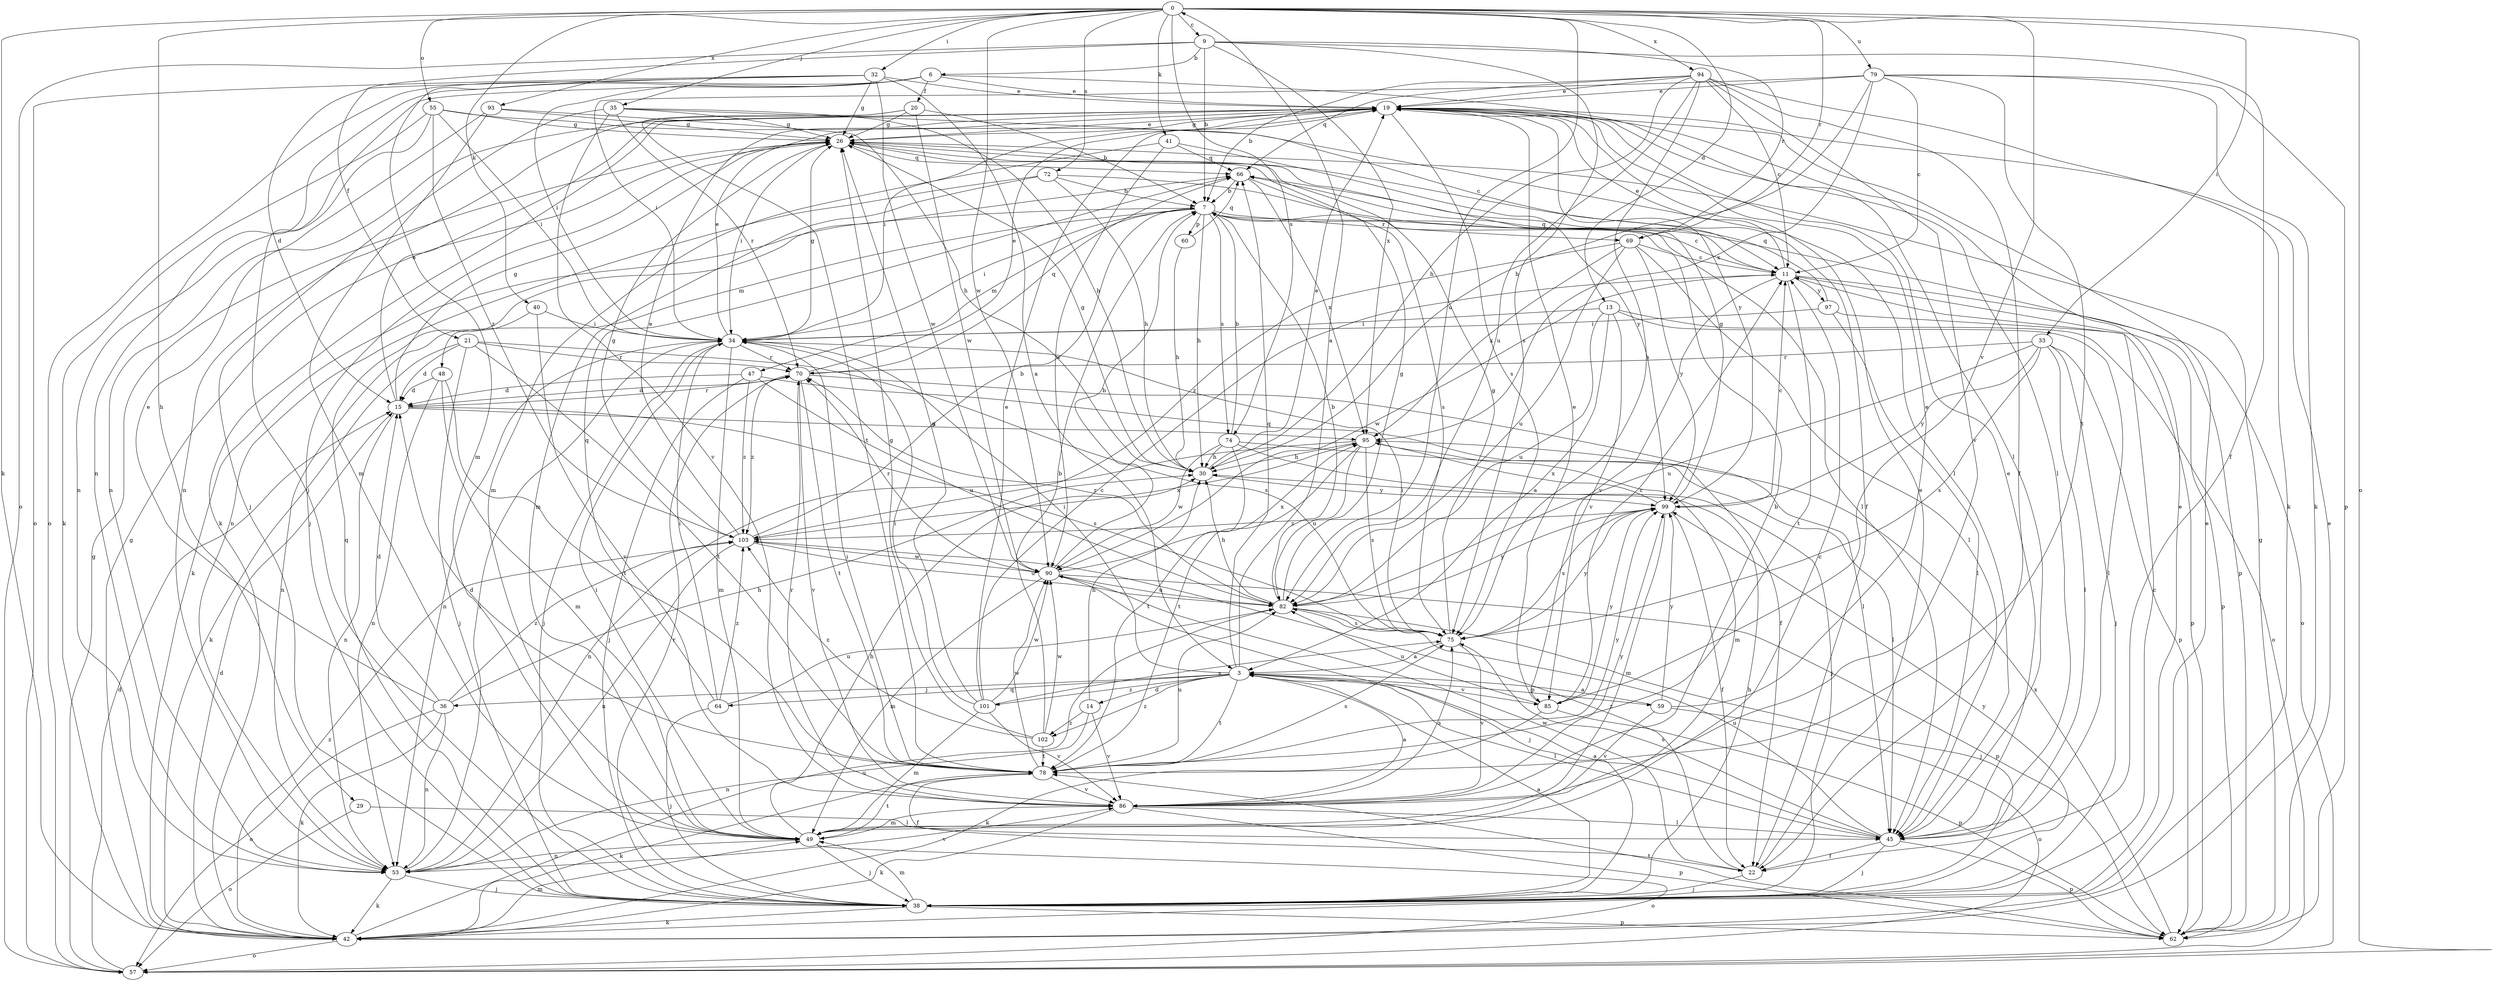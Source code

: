 strict digraph  {
0;
3;
6;
7;
9;
11;
13;
14;
15;
19;
20;
21;
22;
26;
29;
30;
32;
33;
34;
35;
36;
38;
40;
41;
42;
45;
47;
48;
49;
53;
55;
57;
59;
60;
62;
64;
66;
69;
70;
72;
74;
75;
78;
79;
82;
85;
86;
90;
93;
94;
95;
97;
99;
101;
102;
103;
0 -> 9  [label=c];
0 -> 13  [label=d];
0 -> 29  [label=h];
0 -> 32  [label=i];
0 -> 33  [label=i];
0 -> 35  [label=j];
0 -> 40  [label=k];
0 -> 41  [label=k];
0 -> 42  [label=k];
0 -> 55  [label=o];
0 -> 57  [label=o];
0 -> 69  [label=r];
0 -> 72  [label=s];
0 -> 74  [label=s];
0 -> 79  [label=u];
0 -> 82  [label=u];
0 -> 85  [label=v];
0 -> 90  [label=w];
0 -> 93  [label=x];
0 -> 94  [label=x];
3 -> 0  [label=a];
3 -> 14  [label=d];
3 -> 34  [label=i];
3 -> 36  [label=j];
3 -> 45  [label=l];
3 -> 59  [label=p];
3 -> 64  [label=q];
3 -> 66  [label=q];
3 -> 78  [label=t];
3 -> 85  [label=v];
3 -> 101  [label=z];
3 -> 102  [label=z];
6 -> 19  [label=e];
6 -> 20  [label=f];
6 -> 34  [label=i];
6 -> 38  [label=j];
6 -> 45  [label=l];
6 -> 53  [label=n];
6 -> 57  [label=o];
7 -> 11  [label=c];
7 -> 30  [label=h];
7 -> 34  [label=i];
7 -> 42  [label=k];
7 -> 47  [label=m];
7 -> 48  [label=m];
7 -> 60  [label=p];
7 -> 62  [label=p];
7 -> 69  [label=r];
7 -> 74  [label=s];
9 -> 6  [label=b];
9 -> 7  [label=b];
9 -> 21  [label=f];
9 -> 22  [label=f];
9 -> 57  [label=o];
9 -> 69  [label=r];
9 -> 75  [label=s];
9 -> 95  [label=x];
11 -> 19  [label=e];
11 -> 57  [label=o];
11 -> 62  [label=p];
11 -> 66  [label=q];
11 -> 78  [label=t];
11 -> 85  [label=v];
11 -> 90  [label=w];
11 -> 97  [label=y];
13 -> 3  [label=a];
13 -> 34  [label=i];
13 -> 45  [label=l];
13 -> 57  [label=o];
13 -> 82  [label=u];
13 -> 85  [label=v];
14 -> 30  [label=h];
14 -> 53  [label=n];
14 -> 86  [label=v];
14 -> 102  [label=z];
15 -> 19  [label=e];
15 -> 26  [label=g];
15 -> 53  [label=n];
15 -> 70  [label=r];
15 -> 75  [label=s];
15 -> 95  [label=x];
19 -> 26  [label=g];
19 -> 34  [label=i];
19 -> 42  [label=k];
19 -> 45  [label=l];
19 -> 75  [label=s];
19 -> 99  [label=y];
20 -> 7  [label=b];
20 -> 26  [label=g];
20 -> 53  [label=n];
20 -> 78  [label=t];
20 -> 90  [label=w];
21 -> 15  [label=d];
21 -> 38  [label=j];
21 -> 42  [label=k];
21 -> 70  [label=r];
21 -> 75  [label=s];
21 -> 78  [label=t];
22 -> 19  [label=e];
22 -> 38  [label=j];
22 -> 90  [label=w];
22 -> 103  [label=z];
26 -> 19  [label=e];
26 -> 22  [label=f];
26 -> 34  [label=i];
26 -> 38  [label=j];
26 -> 66  [label=q];
29 -> 45  [label=l];
29 -> 57  [label=o];
30 -> 19  [label=e];
30 -> 26  [label=g];
30 -> 99  [label=y];
32 -> 3  [label=a];
32 -> 15  [label=d];
32 -> 19  [label=e];
32 -> 26  [label=g];
32 -> 49  [label=m];
32 -> 57  [label=o];
32 -> 90  [label=w];
33 -> 38  [label=j];
33 -> 45  [label=l];
33 -> 62  [label=p];
33 -> 70  [label=r];
33 -> 75  [label=s];
33 -> 82  [label=u];
33 -> 99  [label=y];
34 -> 19  [label=e];
34 -> 26  [label=g];
34 -> 38  [label=j];
34 -> 49  [label=m];
34 -> 53  [label=n];
34 -> 70  [label=r];
35 -> 11  [label=c];
35 -> 26  [label=g];
35 -> 30  [label=h];
35 -> 38  [label=j];
35 -> 70  [label=r];
35 -> 86  [label=v];
36 -> 15  [label=d];
36 -> 19  [label=e];
36 -> 30  [label=h];
36 -> 42  [label=k];
36 -> 53  [label=n];
36 -> 57  [label=o];
36 -> 103  [label=z];
38 -> 3  [label=a];
38 -> 11  [label=c];
38 -> 19  [label=e];
38 -> 30  [label=h];
38 -> 42  [label=k];
38 -> 49  [label=m];
38 -> 62  [label=p];
38 -> 66  [label=q];
38 -> 70  [label=r];
38 -> 99  [label=y];
40 -> 34  [label=i];
40 -> 53  [label=n];
40 -> 86  [label=v];
41 -> 49  [label=m];
41 -> 66  [label=q];
41 -> 90  [label=w];
41 -> 99  [label=y];
42 -> 15  [label=d];
42 -> 19  [label=e];
42 -> 26  [label=g];
42 -> 49  [label=m];
42 -> 57  [label=o];
42 -> 82  [label=u];
42 -> 103  [label=z];
45 -> 3  [label=a];
45 -> 19  [label=e];
45 -> 22  [label=f];
45 -> 38  [label=j];
45 -> 62  [label=p];
45 -> 75  [label=s];
45 -> 82  [label=u];
47 -> 15  [label=d];
47 -> 22  [label=f];
47 -> 38  [label=j];
47 -> 82  [label=u];
47 -> 103  [label=z];
48 -> 15  [label=d];
48 -> 49  [label=m];
48 -> 53  [label=n];
48 -> 78  [label=t];
49 -> 11  [label=c];
49 -> 30  [label=h];
49 -> 34  [label=i];
49 -> 38  [label=j];
49 -> 53  [label=n];
49 -> 57  [label=o];
49 -> 78  [label=t];
53 -> 34  [label=i];
53 -> 38  [label=j];
53 -> 42  [label=k];
53 -> 86  [label=v];
55 -> 26  [label=g];
55 -> 34  [label=i];
55 -> 42  [label=k];
55 -> 45  [label=l];
55 -> 53  [label=n];
55 -> 103  [label=z];
57 -> 15  [label=d];
57 -> 26  [label=g];
59 -> 3  [label=a];
59 -> 19  [label=e];
59 -> 57  [label=o];
59 -> 86  [label=v];
59 -> 99  [label=y];
60 -> 30  [label=h];
60 -> 66  [label=q];
62 -> 19  [label=e];
62 -> 26  [label=g];
62 -> 78  [label=t];
62 -> 95  [label=x];
64 -> 34  [label=i];
64 -> 38  [label=j];
64 -> 66  [label=q];
64 -> 82  [label=u];
64 -> 103  [label=z];
66 -> 7  [label=b];
66 -> 75  [label=s];
66 -> 95  [label=x];
69 -> 11  [label=c];
69 -> 45  [label=l];
69 -> 82  [label=u];
69 -> 95  [label=x];
69 -> 99  [label=y];
69 -> 103  [label=z];
70 -> 15  [label=d];
70 -> 19  [label=e];
70 -> 45  [label=l];
70 -> 66  [label=q];
70 -> 78  [label=t];
70 -> 86  [label=v];
70 -> 103  [label=z];
72 -> 7  [label=b];
72 -> 30  [label=h];
72 -> 45  [label=l];
72 -> 49  [label=m];
72 -> 53  [label=n];
74 -> 7  [label=b];
74 -> 30  [label=h];
74 -> 38  [label=j];
74 -> 45  [label=l];
74 -> 78  [label=t];
74 -> 90  [label=w];
75 -> 3  [label=a];
75 -> 26  [label=g];
75 -> 34  [label=i];
75 -> 86  [label=v];
75 -> 99  [label=y];
78 -> 15  [label=d];
78 -> 22  [label=f];
78 -> 34  [label=i];
78 -> 42  [label=k];
78 -> 75  [label=s];
78 -> 82  [label=u];
78 -> 86  [label=v];
78 -> 90  [label=w];
78 -> 99  [label=y];
79 -> 11  [label=c];
79 -> 19  [label=e];
79 -> 30  [label=h];
79 -> 34  [label=i];
79 -> 42  [label=k];
79 -> 62  [label=p];
79 -> 78  [label=t];
79 -> 95  [label=x];
82 -> 7  [label=b];
82 -> 26  [label=g];
82 -> 30  [label=h];
82 -> 38  [label=j];
82 -> 70  [label=r];
82 -> 75  [label=s];
82 -> 99  [label=y];
85 -> 11  [label=c];
85 -> 19  [label=e];
85 -> 42  [label=k];
85 -> 62  [label=p];
85 -> 82  [label=u];
85 -> 99  [label=y];
86 -> 3  [label=a];
86 -> 7  [label=b];
86 -> 42  [label=k];
86 -> 45  [label=l];
86 -> 49  [label=m];
86 -> 62  [label=p];
86 -> 70  [label=r];
86 -> 75  [label=s];
86 -> 99  [label=y];
90 -> 7  [label=b];
90 -> 38  [label=j];
90 -> 49  [label=m];
90 -> 62  [label=p];
90 -> 70  [label=r];
90 -> 82  [label=u];
90 -> 95  [label=x];
93 -> 26  [label=g];
93 -> 30  [label=h];
93 -> 49  [label=m];
93 -> 53  [label=n];
94 -> 7  [label=b];
94 -> 11  [label=c];
94 -> 19  [label=e];
94 -> 22  [label=f];
94 -> 30  [label=h];
94 -> 42  [label=k];
94 -> 66  [label=q];
94 -> 75  [label=s];
94 -> 82  [label=u];
94 -> 86  [label=v];
95 -> 30  [label=h];
95 -> 49  [label=m];
95 -> 53  [label=n];
95 -> 75  [label=s];
95 -> 78  [label=t];
95 -> 82  [label=u];
97 -> 34  [label=i];
97 -> 45  [label=l];
97 -> 62  [label=p];
97 -> 66  [label=q];
99 -> 11  [label=c];
99 -> 22  [label=f];
99 -> 26  [label=g];
99 -> 49  [label=m];
99 -> 75  [label=s];
99 -> 95  [label=x];
99 -> 103  [label=z];
101 -> 11  [label=c];
101 -> 19  [label=e];
101 -> 26  [label=g];
101 -> 34  [label=i];
101 -> 49  [label=m];
101 -> 75  [label=s];
101 -> 86  [label=v];
101 -> 90  [label=w];
102 -> 7  [label=b];
102 -> 26  [label=g];
102 -> 78  [label=t];
102 -> 90  [label=w];
102 -> 103  [label=z];
103 -> 7  [label=b];
103 -> 19  [label=e];
103 -> 26  [label=g];
103 -> 53  [label=n];
103 -> 82  [label=u];
103 -> 90  [label=w];
103 -> 95  [label=x];
}
